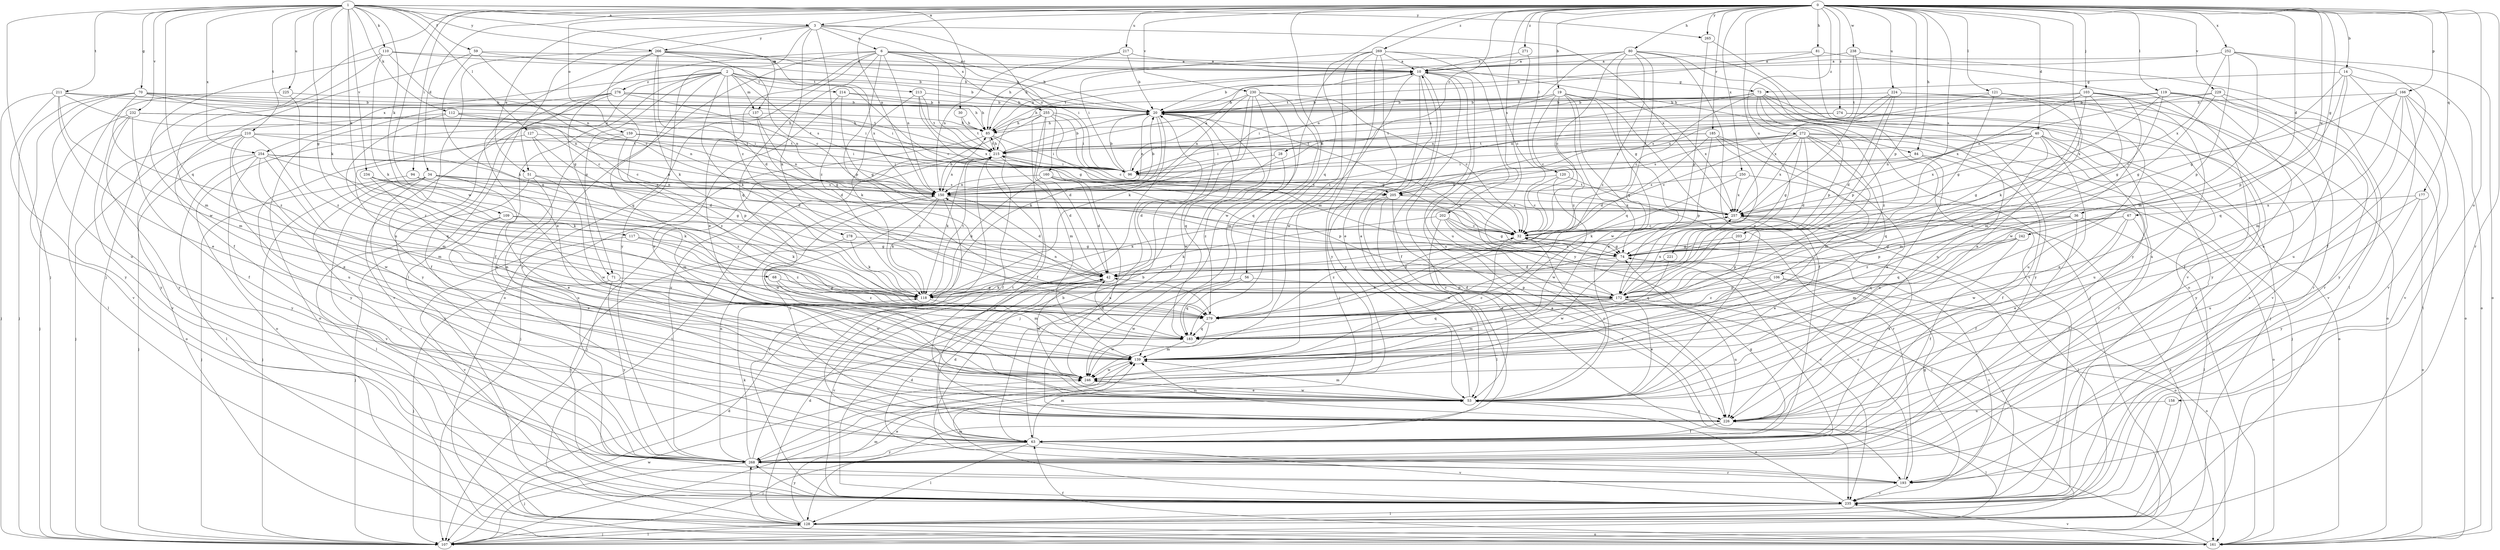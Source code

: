 strict digraph  {
0;
1;
2;
3;
6;
10;
14;
19;
20;
28;
30;
32;
34;
36;
40;
42;
51;
53;
56;
59;
63;
67;
68;
70;
71;
73;
74;
80;
81;
84;
85;
94;
96;
103;
106;
107;
109;
110;
112;
117;
118;
119;
120;
121;
127;
128;
137;
139;
150;
158;
159;
160;
161;
166;
172;
177;
183;
185;
193;
202;
203;
205;
210;
211;
213;
214;
215;
217;
221;
224;
225;
226;
229;
230;
232;
234;
235;
238;
242;
246;
250;
252;
254;
255;
257;
265;
266;
268;
269;
271;
272;
274;
276;
278;
279;
0 -> 3  [label=a];
0 -> 14  [label=b];
0 -> 19  [label=b];
0 -> 28  [label=c];
0 -> 34  [label=d];
0 -> 36  [label=d];
0 -> 40  [label=d];
0 -> 56  [label=f];
0 -> 67  [label=g];
0 -> 80  [label=h];
0 -> 81  [label=h];
0 -> 84  [label=h];
0 -> 94  [label=i];
0 -> 103  [label=j];
0 -> 106  [label=j];
0 -> 107  [label=j];
0 -> 119  [label=l];
0 -> 120  [label=l];
0 -> 121  [label=l];
0 -> 150  [label=n];
0 -> 158  [label=o];
0 -> 159  [label=o];
0 -> 166  [label=p];
0 -> 172  [label=p];
0 -> 177  [label=q];
0 -> 183  [label=q];
0 -> 185  [label=r];
0 -> 193  [label=r];
0 -> 202  [label=s];
0 -> 203  [label=s];
0 -> 217  [label=u];
0 -> 221  [label=u];
0 -> 224  [label=u];
0 -> 229  [label=v];
0 -> 230  [label=v];
0 -> 238  [label=w];
0 -> 242  [label=w];
0 -> 246  [label=w];
0 -> 250  [label=x];
0 -> 252  [label=x];
0 -> 265  [label=y];
0 -> 269  [label=z];
0 -> 271  [label=z];
0 -> 272  [label=z];
0 -> 274  [label=z];
1 -> 3  [label=a];
1 -> 30  [label=c];
1 -> 59  [label=f];
1 -> 68  [label=g];
1 -> 70  [label=g];
1 -> 107  [label=j];
1 -> 109  [label=k];
1 -> 110  [label=k];
1 -> 112  [label=k];
1 -> 117  [label=k];
1 -> 118  [label=k];
1 -> 127  [label=l];
1 -> 137  [label=m];
1 -> 183  [label=q];
1 -> 210  [label=t];
1 -> 211  [label=t];
1 -> 225  [label=u];
1 -> 232  [label=v];
1 -> 234  [label=v];
1 -> 254  [label=x];
1 -> 265  [label=y];
1 -> 266  [label=y];
2 -> 20  [label=b];
2 -> 32  [label=c];
2 -> 51  [label=e];
2 -> 63  [label=f];
2 -> 71  [label=g];
2 -> 118  [label=k];
2 -> 137  [label=m];
2 -> 183  [label=q];
2 -> 205  [label=s];
2 -> 213  [label=t];
2 -> 214  [label=t];
2 -> 254  [label=x];
2 -> 276  [label=z];
2 -> 278  [label=z];
3 -> 6  [label=a];
3 -> 51  [label=e];
3 -> 118  [label=k];
3 -> 128  [label=l];
3 -> 160  [label=o];
3 -> 255  [label=x];
3 -> 257  [label=x];
3 -> 266  [label=y];
3 -> 268  [label=y];
3 -> 279  [label=z];
6 -> 10  [label=a];
6 -> 20  [label=b];
6 -> 53  [label=e];
6 -> 71  [label=g];
6 -> 84  [label=h];
6 -> 96  [label=i];
6 -> 150  [label=n];
6 -> 161  [label=o];
6 -> 172  [label=p];
6 -> 183  [label=q];
6 -> 193  [label=r];
6 -> 215  [label=t];
10 -> 20  [label=b];
10 -> 53  [label=e];
10 -> 63  [label=f];
10 -> 73  [label=g];
10 -> 226  [label=u];
10 -> 235  [label=v];
10 -> 246  [label=w];
10 -> 268  [label=y];
14 -> 73  [label=g];
14 -> 74  [label=g];
14 -> 161  [label=o];
14 -> 172  [label=p];
14 -> 226  [label=u];
14 -> 235  [label=v];
19 -> 20  [label=b];
19 -> 32  [label=c];
19 -> 53  [label=e];
19 -> 63  [label=f];
19 -> 85  [label=h];
19 -> 96  [label=i];
19 -> 183  [label=q];
19 -> 246  [label=w];
19 -> 257  [label=x];
19 -> 279  [label=z];
20 -> 85  [label=h];
20 -> 118  [label=k];
20 -> 150  [label=n];
20 -> 183  [label=q];
20 -> 235  [label=v];
20 -> 246  [label=w];
28 -> 42  [label=d];
28 -> 96  [label=i];
28 -> 279  [label=z];
30 -> 85  [label=h];
30 -> 215  [label=t];
32 -> 74  [label=g];
32 -> 161  [label=o];
32 -> 279  [label=z];
34 -> 53  [label=e];
34 -> 107  [label=j];
34 -> 150  [label=n];
34 -> 193  [label=r];
34 -> 205  [label=s];
34 -> 235  [label=v];
34 -> 268  [label=y];
34 -> 279  [label=z];
36 -> 32  [label=c];
36 -> 63  [label=f];
36 -> 128  [label=l];
36 -> 172  [label=p];
36 -> 183  [label=q];
40 -> 53  [label=e];
40 -> 74  [label=g];
40 -> 96  [label=i];
40 -> 139  [label=m];
40 -> 150  [label=n];
40 -> 215  [label=t];
40 -> 226  [label=u];
40 -> 257  [label=x];
40 -> 268  [label=y];
42 -> 118  [label=k];
42 -> 172  [label=p];
42 -> 235  [label=v];
42 -> 246  [label=w];
42 -> 257  [label=x];
51 -> 128  [label=l];
51 -> 150  [label=n];
51 -> 226  [label=u];
51 -> 246  [label=w];
53 -> 10  [label=a];
53 -> 32  [label=c];
53 -> 139  [label=m];
53 -> 226  [label=u];
53 -> 246  [label=w];
56 -> 172  [label=p];
56 -> 183  [label=q];
56 -> 246  [label=w];
59 -> 10  [label=a];
59 -> 20  [label=b];
59 -> 32  [label=c];
59 -> 63  [label=f];
59 -> 118  [label=k];
63 -> 20  [label=b];
63 -> 42  [label=d];
63 -> 74  [label=g];
63 -> 107  [label=j];
63 -> 128  [label=l];
63 -> 139  [label=m];
63 -> 235  [label=v];
63 -> 257  [label=x];
63 -> 268  [label=y];
67 -> 32  [label=c];
67 -> 53  [label=e];
67 -> 63  [label=f];
67 -> 246  [label=w];
67 -> 279  [label=z];
68 -> 139  [label=m];
68 -> 172  [label=p];
68 -> 279  [label=z];
70 -> 20  [label=b];
70 -> 96  [label=i];
70 -> 107  [label=j];
70 -> 150  [label=n];
70 -> 215  [label=t];
70 -> 226  [label=u];
70 -> 235  [label=v];
70 -> 279  [label=z];
71 -> 107  [label=j];
71 -> 172  [label=p];
71 -> 246  [label=w];
71 -> 268  [label=y];
73 -> 20  [label=b];
73 -> 32  [label=c];
73 -> 107  [label=j];
73 -> 150  [label=n];
73 -> 172  [label=p];
73 -> 226  [label=u];
73 -> 268  [label=y];
73 -> 279  [label=z];
74 -> 42  [label=d];
74 -> 235  [label=v];
74 -> 246  [label=w];
80 -> 10  [label=a];
80 -> 32  [label=c];
80 -> 53  [label=e];
80 -> 74  [label=g];
80 -> 85  [label=h];
80 -> 107  [label=j];
80 -> 150  [label=n];
80 -> 183  [label=q];
80 -> 215  [label=t];
80 -> 235  [label=v];
80 -> 279  [label=z];
81 -> 10  [label=a];
81 -> 215  [label=t];
81 -> 235  [label=v];
81 -> 268  [label=y];
84 -> 63  [label=f];
84 -> 96  [label=i];
84 -> 226  [label=u];
85 -> 10  [label=a];
85 -> 63  [label=f];
85 -> 96  [label=i];
85 -> 107  [label=j];
85 -> 215  [label=t];
94 -> 107  [label=j];
94 -> 139  [label=m];
94 -> 205  [label=s];
96 -> 10  [label=a];
96 -> 20  [label=b];
96 -> 205  [label=s];
103 -> 20  [label=b];
103 -> 118  [label=k];
103 -> 139  [label=m];
103 -> 150  [label=n];
103 -> 226  [label=u];
103 -> 235  [label=v];
103 -> 246  [label=w];
103 -> 257  [label=x];
106 -> 118  [label=k];
106 -> 161  [label=o];
106 -> 172  [label=p];
106 -> 235  [label=v];
106 -> 279  [label=z];
107 -> 128  [label=l];
107 -> 246  [label=w];
109 -> 32  [label=c];
109 -> 53  [label=e];
109 -> 107  [label=j];
109 -> 118  [label=k];
110 -> 10  [label=a];
110 -> 20  [label=b];
110 -> 118  [label=k];
110 -> 139  [label=m];
110 -> 150  [label=n];
110 -> 246  [label=w];
112 -> 32  [label=c];
112 -> 85  [label=h];
112 -> 150  [label=n];
112 -> 268  [label=y];
112 -> 279  [label=z];
117 -> 74  [label=g];
117 -> 235  [label=v];
117 -> 279  [label=z];
118 -> 183  [label=q];
118 -> 215  [label=t];
119 -> 20  [label=b];
119 -> 63  [label=f];
119 -> 74  [label=g];
119 -> 128  [label=l];
119 -> 193  [label=r];
119 -> 205  [label=s];
119 -> 257  [label=x];
120 -> 32  [label=c];
120 -> 150  [label=n];
120 -> 193  [label=r];
120 -> 246  [label=w];
121 -> 20  [label=b];
121 -> 53  [label=e];
121 -> 74  [label=g];
121 -> 161  [label=o];
121 -> 205  [label=s];
127 -> 42  [label=d];
127 -> 172  [label=p];
127 -> 183  [label=q];
127 -> 215  [label=t];
128 -> 42  [label=d];
128 -> 107  [label=j];
128 -> 139  [label=m];
128 -> 161  [label=o];
128 -> 215  [label=t];
128 -> 257  [label=x];
128 -> 268  [label=y];
137 -> 42  [label=d];
137 -> 74  [label=g];
137 -> 85  [label=h];
137 -> 161  [label=o];
139 -> 32  [label=c];
139 -> 246  [label=w];
150 -> 20  [label=b];
150 -> 42  [label=d];
150 -> 85  [label=h];
150 -> 118  [label=k];
150 -> 226  [label=u];
150 -> 235  [label=v];
150 -> 246  [label=w];
150 -> 257  [label=x];
158 -> 226  [label=u];
158 -> 235  [label=v];
159 -> 53  [label=e];
159 -> 96  [label=i];
159 -> 150  [label=n];
159 -> 215  [label=t];
159 -> 268  [label=y];
159 -> 279  [label=z];
160 -> 42  [label=d];
160 -> 118  [label=k];
160 -> 150  [label=n];
160 -> 172  [label=p];
160 -> 226  [label=u];
160 -> 257  [label=x];
161 -> 10  [label=a];
161 -> 42  [label=d];
161 -> 63  [label=f];
161 -> 235  [label=v];
166 -> 20  [label=b];
166 -> 32  [label=c];
166 -> 139  [label=m];
166 -> 161  [label=o];
166 -> 183  [label=q];
166 -> 226  [label=u];
166 -> 235  [label=v];
166 -> 268  [label=y];
172 -> 20  [label=b];
172 -> 42  [label=d];
172 -> 53  [label=e];
172 -> 107  [label=j];
172 -> 139  [label=m];
172 -> 183  [label=q];
172 -> 226  [label=u];
172 -> 257  [label=x];
172 -> 279  [label=z];
177 -> 161  [label=o];
177 -> 226  [label=u];
177 -> 257  [label=x];
177 -> 268  [label=y];
183 -> 42  [label=d];
183 -> 139  [label=m];
185 -> 42  [label=d];
185 -> 53  [label=e];
185 -> 96  [label=i];
185 -> 139  [label=m];
185 -> 172  [label=p];
185 -> 215  [label=t];
185 -> 279  [label=z];
193 -> 20  [label=b];
193 -> 32  [label=c];
193 -> 42  [label=d];
193 -> 74  [label=g];
193 -> 235  [label=v];
202 -> 32  [label=c];
202 -> 53  [label=e];
202 -> 74  [label=g];
202 -> 118  [label=k];
202 -> 128  [label=l];
202 -> 235  [label=v];
203 -> 74  [label=g];
203 -> 172  [label=p];
205 -> 53  [label=e];
205 -> 118  [label=k];
205 -> 128  [label=l];
205 -> 193  [label=r];
205 -> 257  [label=x];
210 -> 42  [label=d];
210 -> 53  [label=e];
210 -> 107  [label=j];
210 -> 139  [label=m];
210 -> 161  [label=o];
210 -> 215  [label=t];
210 -> 226  [label=u];
211 -> 20  [label=b];
211 -> 32  [label=c];
211 -> 53  [label=e];
211 -> 96  [label=i];
211 -> 107  [label=j];
211 -> 139  [label=m];
211 -> 268  [label=y];
213 -> 20  [label=b];
213 -> 74  [label=g];
213 -> 118  [label=k];
213 -> 215  [label=t];
213 -> 257  [label=x];
214 -> 20  [label=b];
214 -> 53  [label=e];
214 -> 74  [label=g];
214 -> 85  [label=h];
215 -> 20  [label=b];
215 -> 42  [label=d];
215 -> 85  [label=h];
215 -> 96  [label=i];
215 -> 107  [label=j];
215 -> 118  [label=k];
215 -> 150  [label=n];
217 -> 10  [label=a];
217 -> 20  [label=b];
217 -> 85  [label=h];
217 -> 150  [label=n];
221 -> 42  [label=d];
221 -> 183  [label=q];
224 -> 20  [label=b];
224 -> 42  [label=d];
224 -> 150  [label=n];
224 -> 172  [label=p];
224 -> 235  [label=v];
224 -> 257  [label=x];
224 -> 268  [label=y];
225 -> 20  [label=b];
225 -> 128  [label=l];
225 -> 279  [label=z];
226 -> 63  [label=f];
226 -> 128  [label=l];
226 -> 139  [label=m];
226 -> 215  [label=t];
229 -> 20  [label=b];
229 -> 74  [label=g];
229 -> 150  [label=n];
229 -> 193  [label=r];
229 -> 235  [label=v];
230 -> 20  [label=b];
230 -> 32  [label=c];
230 -> 63  [label=f];
230 -> 107  [label=j];
230 -> 118  [label=k];
230 -> 139  [label=m];
230 -> 150  [label=n];
230 -> 183  [label=q];
232 -> 63  [label=f];
232 -> 85  [label=h];
232 -> 96  [label=i];
232 -> 107  [label=j];
232 -> 215  [label=t];
232 -> 235  [label=v];
232 -> 268  [label=y];
234 -> 74  [label=g];
234 -> 118  [label=k];
234 -> 139  [label=m];
234 -> 150  [label=n];
235 -> 53  [label=e];
235 -> 128  [label=l];
235 -> 139  [label=m];
235 -> 268  [label=y];
238 -> 10  [label=a];
238 -> 32  [label=c];
238 -> 128  [label=l];
238 -> 215  [label=t];
242 -> 63  [label=f];
242 -> 74  [label=g];
242 -> 139  [label=m];
242 -> 183  [label=q];
246 -> 53  [label=e];
250 -> 118  [label=k];
250 -> 161  [label=o];
250 -> 205  [label=s];
250 -> 257  [label=x];
252 -> 10  [label=a];
252 -> 20  [label=b];
252 -> 63  [label=f];
252 -> 139  [label=m];
252 -> 161  [label=o];
252 -> 172  [label=p];
252 -> 257  [label=x];
254 -> 96  [label=i];
254 -> 107  [label=j];
254 -> 118  [label=k];
254 -> 128  [label=l];
254 -> 139  [label=m];
254 -> 150  [label=n];
254 -> 246  [label=w];
254 -> 268  [label=y];
255 -> 32  [label=c];
255 -> 42  [label=d];
255 -> 63  [label=f];
255 -> 74  [label=g];
255 -> 85  [label=h];
255 -> 96  [label=i];
255 -> 139  [label=m];
255 -> 268  [label=y];
257 -> 32  [label=c];
257 -> 53  [label=e];
257 -> 128  [label=l];
257 -> 215  [label=t];
265 -> 161  [label=o];
265 -> 172  [label=p];
266 -> 10  [label=a];
266 -> 20  [label=b];
266 -> 32  [label=c];
266 -> 42  [label=d];
266 -> 53  [label=e];
266 -> 118  [label=k];
266 -> 226  [label=u];
266 -> 257  [label=x];
266 -> 279  [label=z];
268 -> 53  [label=e];
268 -> 107  [label=j];
268 -> 118  [label=k];
268 -> 150  [label=n];
268 -> 193  [label=r];
268 -> 215  [label=t];
269 -> 10  [label=a];
269 -> 32  [label=c];
269 -> 96  [label=i];
269 -> 107  [label=j];
269 -> 139  [label=m];
269 -> 226  [label=u];
269 -> 246  [label=w];
269 -> 268  [label=y];
269 -> 279  [label=z];
271 -> 10  [label=a];
271 -> 268  [label=y];
272 -> 32  [label=c];
272 -> 42  [label=d];
272 -> 74  [label=g];
272 -> 96  [label=i];
272 -> 107  [label=j];
272 -> 161  [label=o];
272 -> 183  [label=q];
272 -> 193  [label=r];
272 -> 205  [label=s];
272 -> 215  [label=t];
272 -> 257  [label=x];
272 -> 279  [label=z];
274 -> 85  [label=h];
274 -> 215  [label=t];
274 -> 226  [label=u];
274 -> 235  [label=v];
276 -> 20  [label=b];
276 -> 63  [label=f];
276 -> 85  [label=h];
276 -> 150  [label=n];
276 -> 161  [label=o];
276 -> 235  [label=v];
276 -> 268  [label=y];
278 -> 74  [label=g];
278 -> 118  [label=k];
278 -> 235  [label=v];
279 -> 150  [label=n];
279 -> 183  [label=q];
279 -> 246  [label=w];
}
